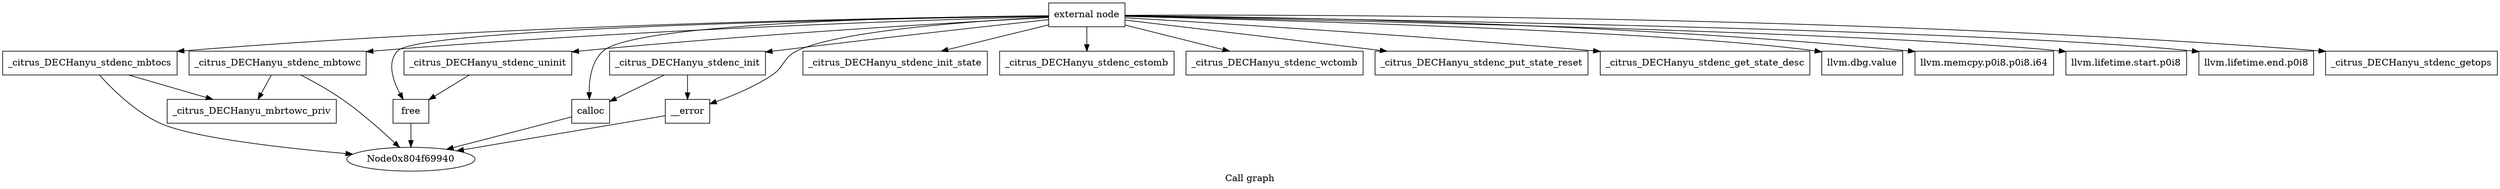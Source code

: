 digraph "Call graph" {
	label="Call graph";

	Node0x804f69910 [shape=record,label="{external node}"];
	Node0x804f69910 -> Node0x804f699a0;
	Node0x804f69910 -> Node0x804f69ac0;
	Node0x804f69910 -> Node0x804f69b80;
	Node0x804f69910 -> Node0x804f69be0;
	Node0x804f69910 -> Node0x804f69ca0;
	Node0x804f69910 -> Node0x804f69d00;
	Node0x804f69910 -> Node0x804f69d60;
	Node0x804f69910 -> Node0x804f69dc0;
	Node0x804f69910 -> Node0x804f69e20;
	Node0x804f69910 -> Node0x804f69e80;
	Node0x804f69910 -> Node0x804f69ee0;
	Node0x804f69910 -> Node0x804f69f40;
	Node0x804f69910 -> Node0x804f69fa0;
	Node0x804f69910 -> Node0x804f69b20;
	Node0x804f69910 -> Node0x804f69a00;
	Node0x804f69910 -> Node0x804f69a60;
	Node0x804f69910 -> Node0x804f8c000;
	Node0x804f699a0 [shape=record,label="{_citrus_DECHanyu_stdenc_init}"];
	Node0x804f699a0 -> Node0x804f69a00;
	Node0x804f699a0 -> Node0x804f69a60;
	Node0x804f69ac0 [shape=record,label="{_citrus_DECHanyu_stdenc_uninit}"];
	Node0x804f69ac0 -> Node0x804f69b20;
	Node0x804f69b80 [shape=record,label="{_citrus_DECHanyu_stdenc_init_state}"];
	Node0x804f69be0 [shape=record,label="{_citrus_DECHanyu_stdenc_mbtocs}"];
	Node0x804f69be0 -> Node0x804f69c40;
	Node0x804f69be0 -> Node0x804f69940;
	Node0x804f69ca0 [shape=record,label="{_citrus_DECHanyu_stdenc_cstomb}"];
	Node0x804f69d00 [shape=record,label="{_citrus_DECHanyu_stdenc_mbtowc}"];
	Node0x804f69d00 -> Node0x804f69c40;
	Node0x804f69d00 -> Node0x804f69940;
	Node0x804f69d60 [shape=record,label="{_citrus_DECHanyu_stdenc_wctomb}"];
	Node0x804f69dc0 [shape=record,label="{_citrus_DECHanyu_stdenc_put_state_reset}"];
	Node0x804f69e20 [shape=record,label="{_citrus_DECHanyu_stdenc_get_state_desc}"];
	Node0x804f69e80 [shape=record,label="{llvm.dbg.value}"];
	Node0x804f69ee0 [shape=record,label="{llvm.memcpy.p0i8.p0i8.i64}"];
	Node0x804f69c40 [shape=record,label="{_citrus_DECHanyu_mbrtowc_priv}"];
	Node0x804f69f40 [shape=record,label="{llvm.lifetime.start.p0i8}"];
	Node0x804f69fa0 [shape=record,label="{llvm.lifetime.end.p0i8}"];
	Node0x804f69b20 [shape=record,label="{free}"];
	Node0x804f69b20 -> Node0x804f69940;
	Node0x804f69a00 [shape=record,label="{calloc}"];
	Node0x804f69a00 -> Node0x804f69940;
	Node0x804f69a60 [shape=record,label="{__error}"];
	Node0x804f69a60 -> Node0x804f69940;
	Node0x804f8c000 [shape=record,label="{_citrus_DECHanyu_stdenc_getops}"];
}
